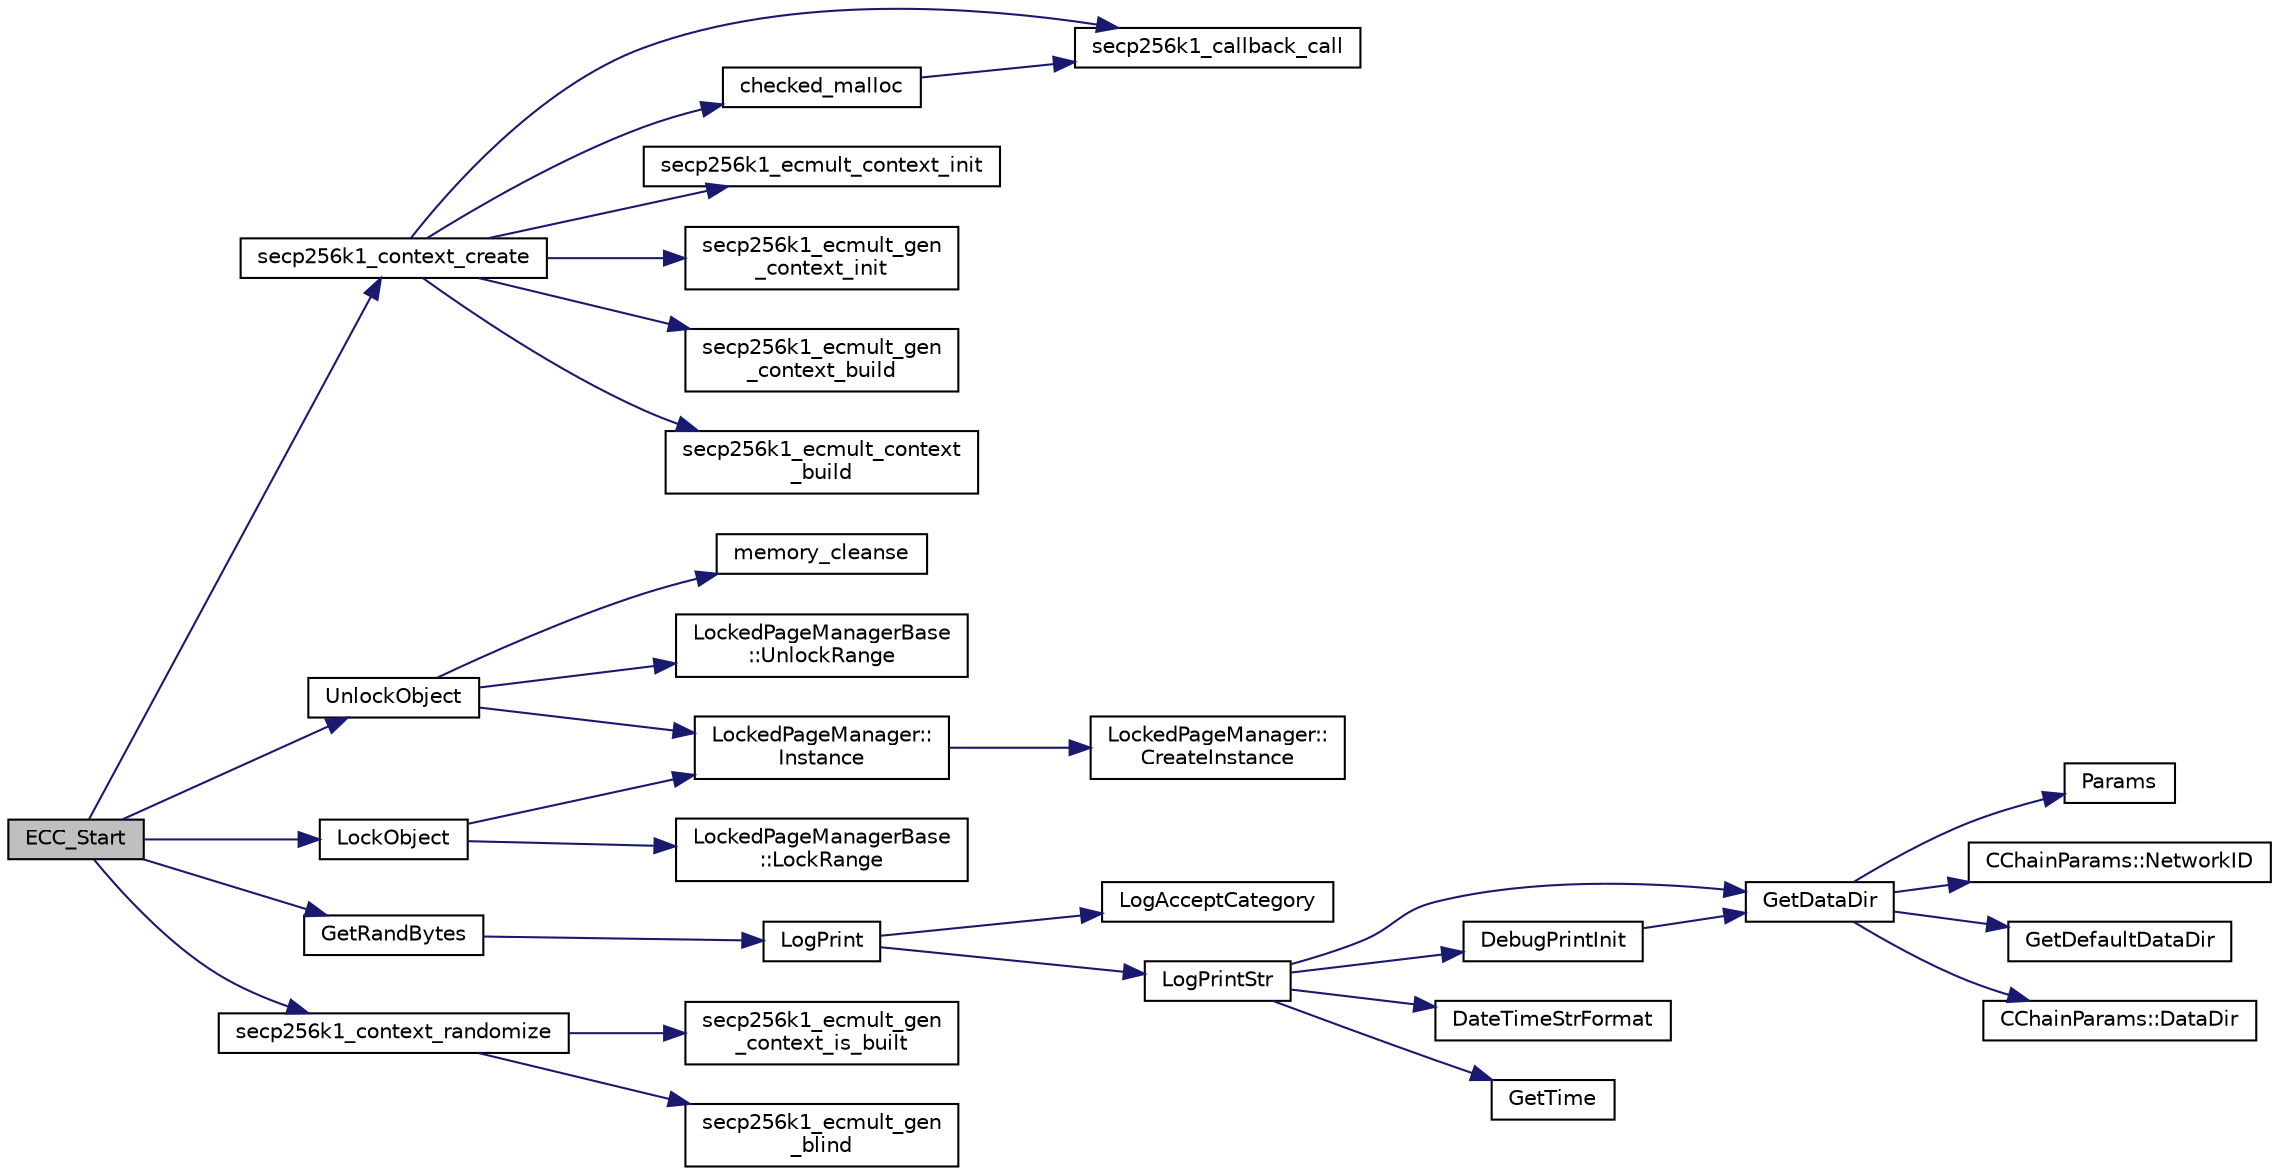 digraph "ECC_Start"
{
  edge [fontname="Helvetica",fontsize="10",labelfontname="Helvetica",labelfontsize="10"];
  node [fontname="Helvetica",fontsize="10",shape=record];
  rankdir="LR";
  Node131 [label="ECC_Start",height=0.2,width=0.4,color="black", fillcolor="grey75", style="filled", fontcolor="black"];
  Node131 -> Node132 [color="midnightblue",fontsize="10",style="solid",fontname="Helvetica"];
  Node132 [label="secp256k1_context_create",height=0.2,width=0.4,color="black", fillcolor="white", style="filled",URL="$d7/dd3/secp256k1_8h.html#a769d478f352afbb55200e33970533a3c",tooltip="Create a secp256k1 context object. "];
  Node132 -> Node133 [color="midnightblue",fontsize="10",style="solid",fontname="Helvetica"];
  Node133 [label="checked_malloc",height=0.2,width=0.4,color="black", fillcolor="white", style="filled",URL="$db/d99/secp256k1_2src_2util_8h.html#a20790114658c559e5048a38694708c3e"];
  Node133 -> Node134 [color="midnightblue",fontsize="10",style="solid",fontname="Helvetica"];
  Node134 [label="secp256k1_callback_call",height=0.2,width=0.4,color="black", fillcolor="white", style="filled",URL="$db/d99/secp256k1_2src_2util_8h.html#af3f36140c71c09ed1d274671518466e0"];
  Node132 -> Node134 [color="midnightblue",fontsize="10",style="solid",fontname="Helvetica"];
  Node132 -> Node135 [color="midnightblue",fontsize="10",style="solid",fontname="Helvetica"];
  Node135 [label="secp256k1_ecmult_context_init",height=0.2,width=0.4,color="black", fillcolor="white", style="filled",URL="$d2/d94/ecmult_8h.html#a3d2b8a81ffed27e7eca0058eb65831b5"];
  Node132 -> Node136 [color="midnightblue",fontsize="10",style="solid",fontname="Helvetica"];
  Node136 [label="secp256k1_ecmult_gen\l_context_init",height=0.2,width=0.4,color="black", fillcolor="white", style="filled",URL="$d6/d76/ecmult__gen_8h.html#a85f9fd11a4166d3d482309317d65c276"];
  Node132 -> Node137 [color="midnightblue",fontsize="10",style="solid",fontname="Helvetica"];
  Node137 [label="secp256k1_ecmult_gen\l_context_build",height=0.2,width=0.4,color="black", fillcolor="white", style="filled",URL="$d6/d76/ecmult__gen_8h.html#afaf90b2a6554053187cdc89df0dafd21"];
  Node132 -> Node138 [color="midnightblue",fontsize="10",style="solid",fontname="Helvetica"];
  Node138 [label="secp256k1_ecmult_context\l_build",height=0.2,width=0.4,color="black", fillcolor="white", style="filled",URL="$d2/d94/ecmult_8h.html#acc2494f319c79f6cc15982f43e7a6f00"];
  Node131 -> Node139 [color="midnightblue",fontsize="10",style="solid",fontname="Helvetica"];
  Node139 [label="LockObject",height=0.2,width=0.4,color="black", fillcolor="white", style="filled",URL="$da/dfb/allocators_8h.html#ab73cc3988a03bed966c0c2bb191a8d2a"];
  Node139 -> Node140 [color="midnightblue",fontsize="10",style="solid",fontname="Helvetica"];
  Node140 [label="LockedPageManager::\lInstance",height=0.2,width=0.4,color="black", fillcolor="white", style="filled",URL="$da/d1c/class_locked_page_manager.html#ac9b1d42d240dba4714a35fff970b6dde"];
  Node140 -> Node141 [color="midnightblue",fontsize="10",style="solid",fontname="Helvetica"];
  Node141 [label="LockedPageManager::\lCreateInstance",height=0.2,width=0.4,color="black", fillcolor="white", style="filled",URL="$da/d1c/class_locked_page_manager.html#a3933ba60669b1c1b0ef03222637257e7"];
  Node139 -> Node142 [color="midnightblue",fontsize="10",style="solid",fontname="Helvetica"];
  Node142 [label="LockedPageManagerBase\l::LockRange",height=0.2,width=0.4,color="black", fillcolor="white", style="filled",URL="$df/d71/class_locked_page_manager_base.html#ae24ac08899505b892d451404133fa494"];
  Node131 -> Node143 [color="midnightblue",fontsize="10",style="solid",fontname="Helvetica"];
  Node143 [label="GetRandBytes",height=0.2,width=0.4,color="black", fillcolor="white", style="filled",URL="$df/d2d/util_8cpp.html#acf52c2aa8213c7b15e26594a2264ed8a"];
  Node143 -> Node144 [color="midnightblue",fontsize="10",style="solid",fontname="Helvetica"];
  Node144 [label="LogPrint",height=0.2,width=0.4,color="black", fillcolor="white", style="filled",URL="$d8/d3c/util_8h.html#aab1f837a2366f424bdc996fdf6352171"];
  Node144 -> Node145 [color="midnightblue",fontsize="10",style="solid",fontname="Helvetica"];
  Node145 [label="LogAcceptCategory",height=0.2,width=0.4,color="black", fillcolor="white", style="filled",URL="$d8/d3c/util_8h.html#a343d2a13efe00125f78d25dafb0a8d98"];
  Node144 -> Node146 [color="midnightblue",fontsize="10",style="solid",fontname="Helvetica"];
  Node146 [label="LogPrintStr",height=0.2,width=0.4,color="black", fillcolor="white", style="filled",URL="$d8/d3c/util_8h.html#afd4c3002b2797c0560adddb6af3ca1da"];
  Node146 -> Node147 [color="midnightblue",fontsize="10",style="solid",fontname="Helvetica"];
  Node147 [label="DebugPrintInit",height=0.2,width=0.4,color="black", fillcolor="white", style="filled",URL="$df/d2d/util_8cpp.html#a751ff5f21d880737811136b5e0bcea12"];
  Node147 -> Node148 [color="midnightblue",fontsize="10",style="solid",fontname="Helvetica"];
  Node148 [label="GetDataDir",height=0.2,width=0.4,color="black", fillcolor="white", style="filled",URL="$df/d2d/util_8cpp.html#ab83866a054745d4b30a3948a1b44beba"];
  Node148 -> Node149 [color="midnightblue",fontsize="10",style="solid",fontname="Helvetica"];
  Node149 [label="Params",height=0.2,width=0.4,color="black", fillcolor="white", style="filled",URL="$df/dbf/chainparams_8cpp.html#ace5c5b706d71a324a417dd2db394fd4a",tooltip="Return the currently selected parameters. "];
  Node148 -> Node150 [color="midnightblue",fontsize="10",style="solid",fontname="Helvetica"];
  Node150 [label="CChainParams::NetworkID",height=0.2,width=0.4,color="black", fillcolor="white", style="filled",URL="$d1/d4f/class_c_chain_params.html#a90dc493ec0c0325c98c3ac06eb99862b"];
  Node148 -> Node151 [color="midnightblue",fontsize="10",style="solid",fontname="Helvetica"];
  Node151 [label="GetDefaultDataDir",height=0.2,width=0.4,color="black", fillcolor="white", style="filled",URL="$df/d2d/util_8cpp.html#ab272995de020a3bcbf743be630e485c6"];
  Node148 -> Node152 [color="midnightblue",fontsize="10",style="solid",fontname="Helvetica"];
  Node152 [label="CChainParams::DataDir",height=0.2,width=0.4,color="black", fillcolor="white", style="filled",URL="$d1/d4f/class_c_chain_params.html#a959488b5d8e6fe62857940b831d73a78"];
  Node146 -> Node148 [color="midnightblue",fontsize="10",style="solid",fontname="Helvetica"];
  Node146 -> Node153 [color="midnightblue",fontsize="10",style="solid",fontname="Helvetica"];
  Node153 [label="DateTimeStrFormat",height=0.2,width=0.4,color="black", fillcolor="white", style="filled",URL="$df/d2d/util_8cpp.html#a749bc6776c8ec72d7c5e4dea56aee415"];
  Node146 -> Node154 [color="midnightblue",fontsize="10",style="solid",fontname="Helvetica"];
  Node154 [label="GetTime",height=0.2,width=0.4,color="black", fillcolor="white", style="filled",URL="$df/d2d/util_8cpp.html#a46fac5fba8ba905b5f9acb364f5d8c6f"];
  Node131 -> Node155 [color="midnightblue",fontsize="10",style="solid",fontname="Helvetica"];
  Node155 [label="secp256k1_context_randomize",height=0.2,width=0.4,color="black", fillcolor="white", style="filled",URL="$d7/dd3/secp256k1_8h.html#a1b81d70feb6ed24dc902cbbd5ba569e7",tooltip="Updates the context randomization. "];
  Node155 -> Node156 [color="midnightblue",fontsize="10",style="solid",fontname="Helvetica"];
  Node156 [label="secp256k1_ecmult_gen\l_context_is_built",height=0.2,width=0.4,color="black", fillcolor="white", style="filled",URL="$d6/d76/ecmult__gen_8h.html#a9a40662d6ed2cbab43dbddc25f570f97"];
  Node155 -> Node157 [color="midnightblue",fontsize="10",style="solid",fontname="Helvetica"];
  Node157 [label="secp256k1_ecmult_gen\l_blind",height=0.2,width=0.4,color="black", fillcolor="white", style="filled",URL="$d6/d76/ecmult__gen_8h.html#a7e41f045cb4901a4eba781966fa35abd"];
  Node131 -> Node158 [color="midnightblue",fontsize="10",style="solid",fontname="Helvetica"];
  Node158 [label="UnlockObject",height=0.2,width=0.4,color="black", fillcolor="white", style="filled",URL="$da/dfb/allocators_8h.html#a49577b8da0ecffd2fbc222896283004c"];
  Node158 -> Node159 [color="midnightblue",fontsize="10",style="solid",fontname="Helvetica"];
  Node159 [label="memory_cleanse",height=0.2,width=0.4,color="black", fillcolor="white", style="filled",URL="$da/d37/cleanse_8cpp.html#a5a4afb85dd16ecc1f6019c782db78663"];
  Node158 -> Node140 [color="midnightblue",fontsize="10",style="solid",fontname="Helvetica"];
  Node158 -> Node160 [color="midnightblue",fontsize="10",style="solid",fontname="Helvetica"];
  Node160 [label="LockedPageManagerBase\l::UnlockRange",height=0.2,width=0.4,color="black", fillcolor="white", style="filled",URL="$df/d71/class_locked_page_manager_base.html#a34bcf7b9120295ed178fe9545ed229af"];
}
